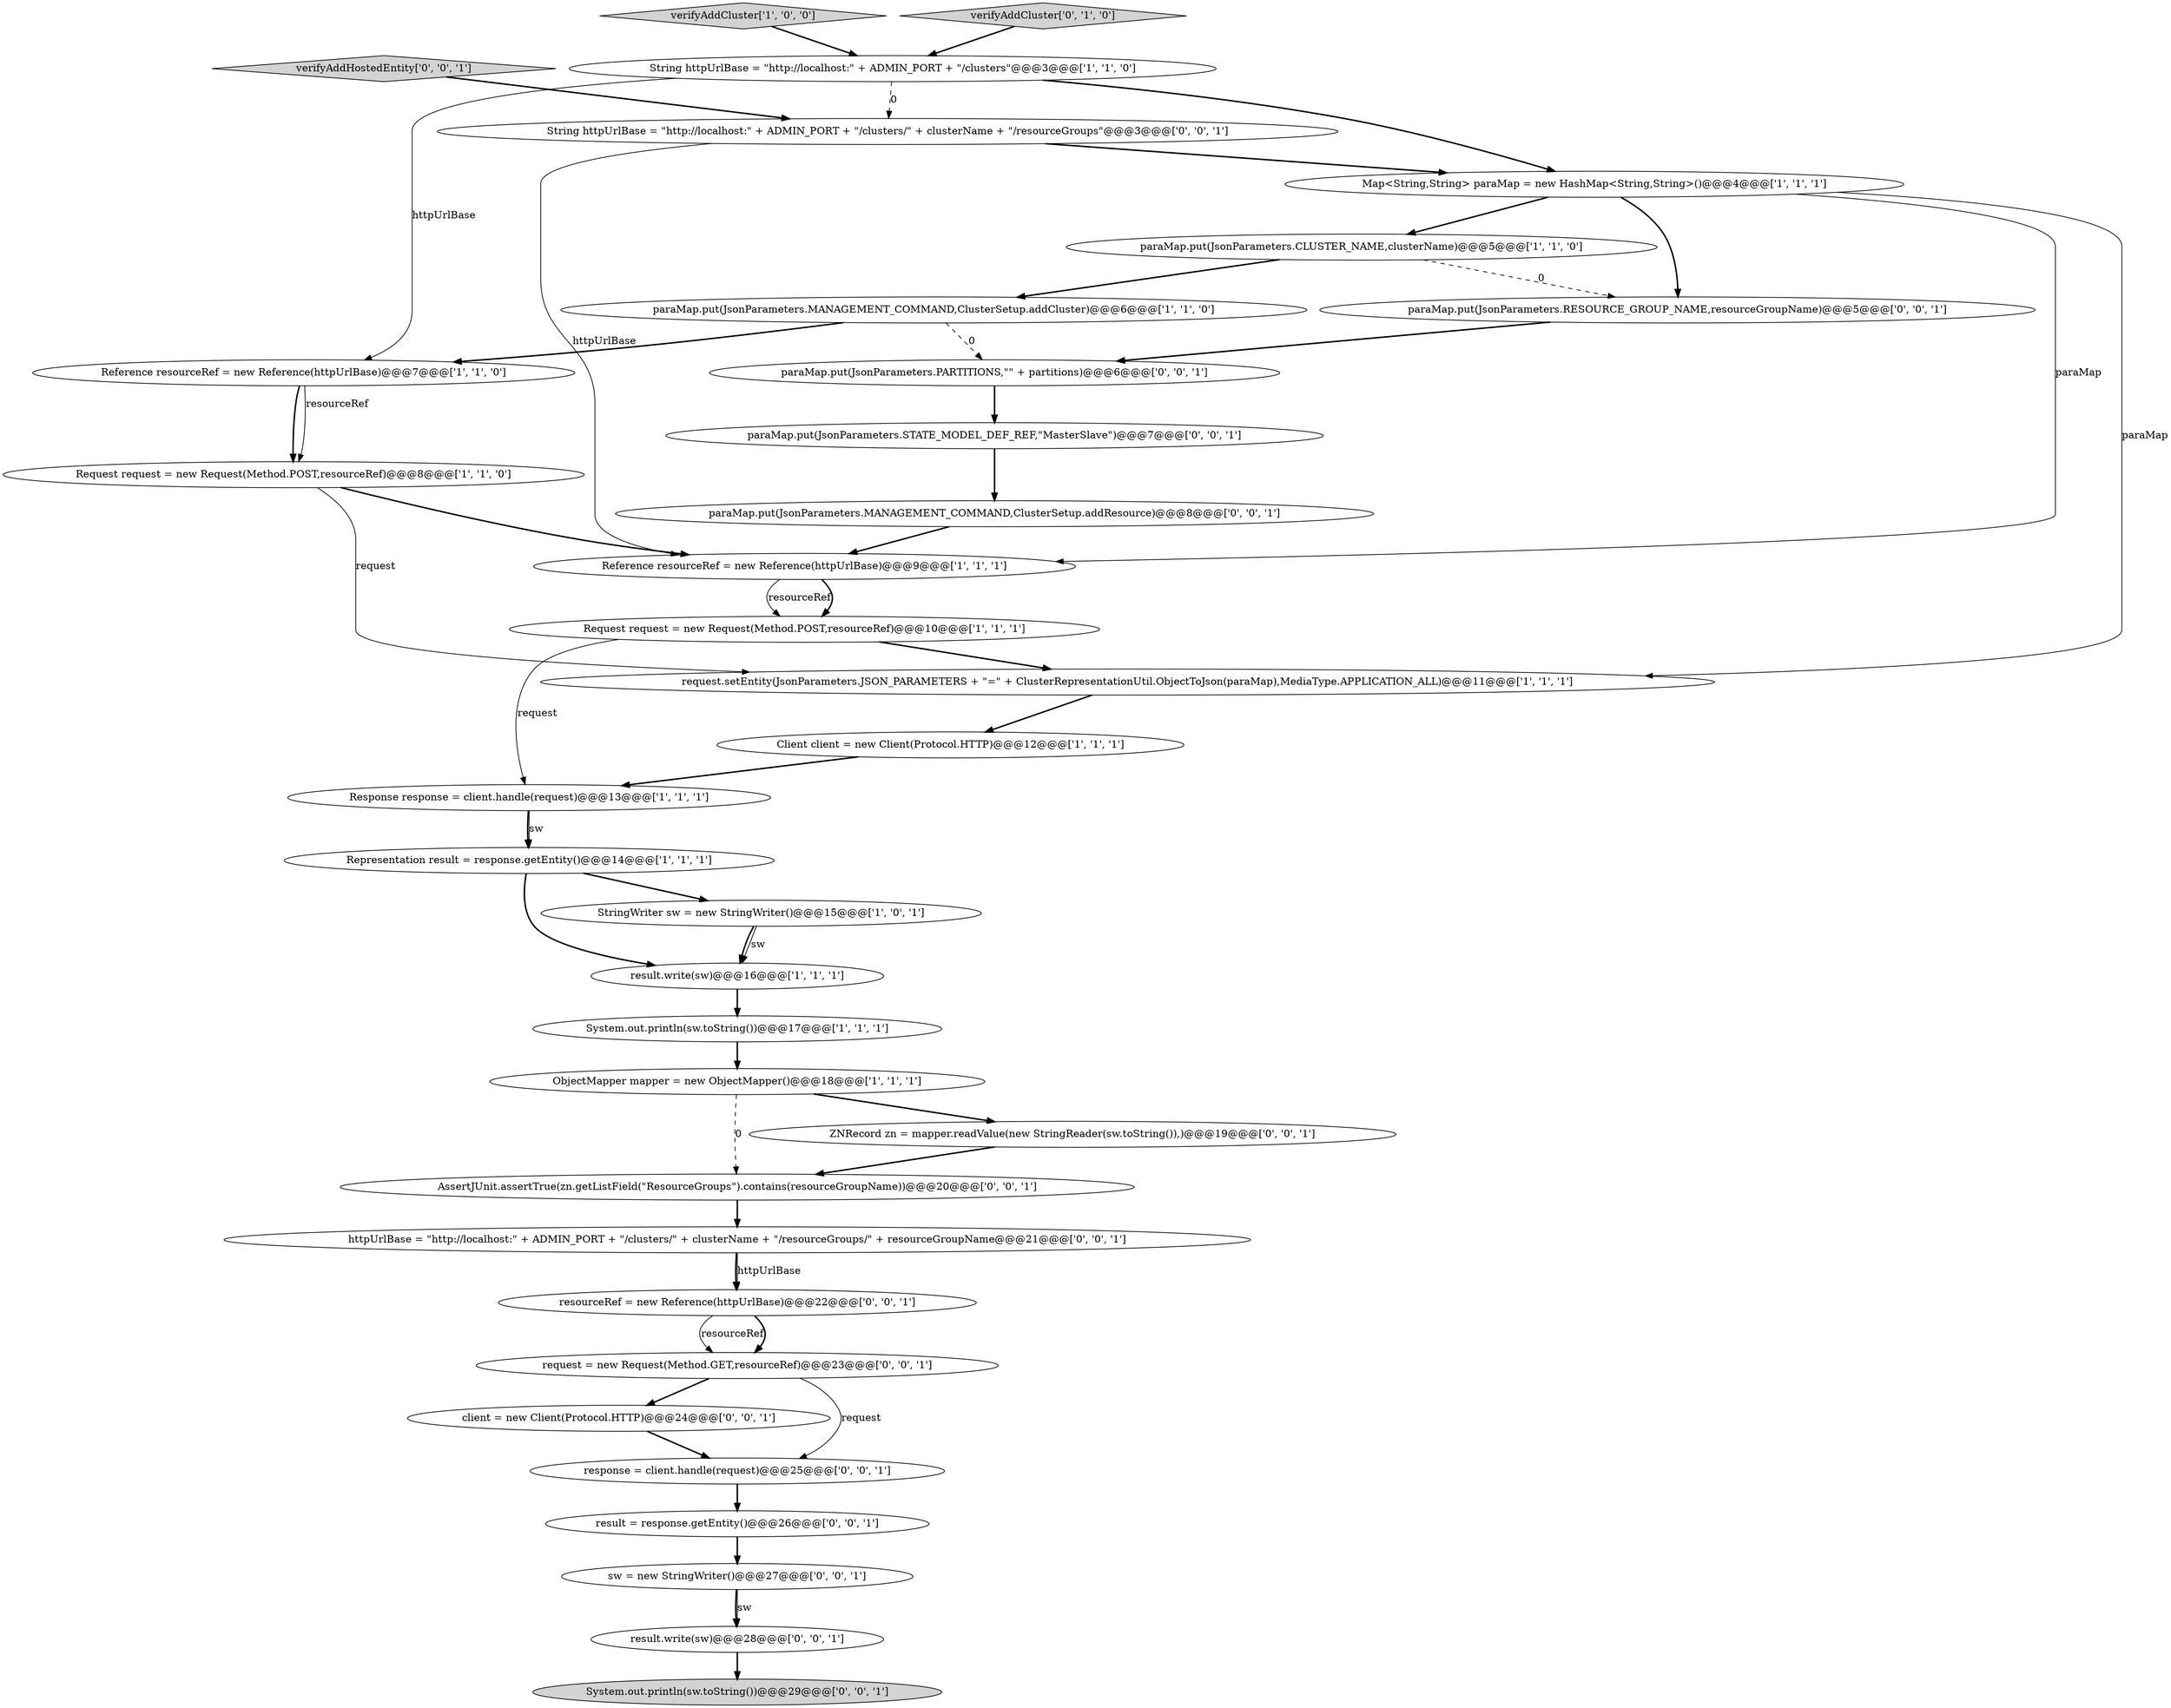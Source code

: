 digraph {
26 [style = filled, label = "paraMap.put(JsonParameters.RESOURCE_GROUP_NAME,resourceGroupName)@@@5@@@['0', '0', '1']", fillcolor = white, shape = ellipse image = "AAA0AAABBB3BBB"];
4 [style = filled, label = "verifyAddCluster['1', '0', '0']", fillcolor = lightgray, shape = diamond image = "AAA0AAABBB1BBB"];
18 [style = filled, label = "verifyAddHostedEntity['0', '0', '1']", fillcolor = lightgray, shape = diamond image = "AAA0AAABBB3BBB"];
10 [style = filled, label = "Request request = new Request(Method.POST,resourceRef)@@@8@@@['1', '1', '0']", fillcolor = white, shape = ellipse image = "AAA0AAABBB1BBB"];
22 [style = filled, label = "sw = new StringWriter()@@@27@@@['0', '0', '1']", fillcolor = white, shape = ellipse image = "AAA0AAABBB3BBB"];
23 [style = filled, label = "client = new Client(Protocol.HTTP)@@@24@@@['0', '0', '1']", fillcolor = white, shape = ellipse image = "AAA0AAABBB3BBB"];
9 [style = filled, label = "String httpUrlBase = \"http://localhost:\" + ADMIN_PORT + \"/clusters\"@@@3@@@['1', '1', '0']", fillcolor = white, shape = ellipse image = "AAA0AAABBB1BBB"];
2 [style = filled, label = "Representation result = response.getEntity()@@@14@@@['1', '1', '1']", fillcolor = white, shape = ellipse image = "AAA0AAABBB1BBB"];
0 [style = filled, label = "Reference resourceRef = new Reference(httpUrlBase)@@@7@@@['1', '1', '0']", fillcolor = white, shape = ellipse image = "AAA0AAABBB1BBB"];
30 [style = filled, label = "String httpUrlBase = \"http://localhost:\" + ADMIN_PORT + \"/clusters/\" + clusterName + \"/resourceGroups\"@@@3@@@['0', '0', '1']", fillcolor = white, shape = ellipse image = "AAA0AAABBB3BBB"];
28 [style = filled, label = "result = response.getEntity()@@@26@@@['0', '0', '1']", fillcolor = white, shape = ellipse image = "AAA0AAABBB3BBB"];
1 [style = filled, label = "Map<String,String> paraMap = new HashMap<String,String>()@@@4@@@['1', '1', '1']", fillcolor = white, shape = ellipse image = "AAA0AAABBB1BBB"];
11 [style = filled, label = "result.write(sw)@@@16@@@['1', '1', '1']", fillcolor = white, shape = ellipse image = "AAA0AAABBB1BBB"];
17 [style = filled, label = "verifyAddCluster['0', '1', '0']", fillcolor = lightgray, shape = diamond image = "AAA0AAABBB2BBB"];
34 [style = filled, label = "result.write(sw)@@@28@@@['0', '0', '1']", fillcolor = white, shape = ellipse image = "AAA0AAABBB3BBB"];
24 [style = filled, label = "System.out.println(sw.toString())@@@29@@@['0', '0', '1']", fillcolor = lightgray, shape = ellipse image = "AAA0AAABBB3BBB"];
13 [style = filled, label = "paraMap.put(JsonParameters.MANAGEMENT_COMMAND,ClusterSetup.addCluster)@@@6@@@['1', '1', '0']", fillcolor = white, shape = ellipse image = "AAA0AAABBB1BBB"];
3 [style = filled, label = "Reference resourceRef = new Reference(httpUrlBase)@@@9@@@['1', '1', '1']", fillcolor = white, shape = ellipse image = "AAA0AAABBB1BBB"];
32 [style = filled, label = "paraMap.put(JsonParameters.STATE_MODEL_DEF_REF,\"MasterSlave\")@@@7@@@['0', '0', '1']", fillcolor = white, shape = ellipse image = "AAA0AAABBB3BBB"];
25 [style = filled, label = "request = new Request(Method.GET,resourceRef)@@@23@@@['0', '0', '1']", fillcolor = white, shape = ellipse image = "AAA0AAABBB3BBB"];
19 [style = filled, label = "AssertJUnit.assertTrue(zn.getListField(\"ResourceGroups\").contains(resourceGroupName))@@@20@@@['0', '0', '1']", fillcolor = white, shape = ellipse image = "AAA0AAABBB3BBB"];
7 [style = filled, label = "request.setEntity(JsonParameters.JSON_PARAMETERS + \"=\" + ClusterRepresentationUtil.ObjectToJson(paraMap),MediaType.APPLICATION_ALL)@@@11@@@['1', '1', '1']", fillcolor = white, shape = ellipse image = "AAA0AAABBB1BBB"];
27 [style = filled, label = "paraMap.put(JsonParameters.PARTITIONS,\"\" + partitions)@@@6@@@['0', '0', '1']", fillcolor = white, shape = ellipse image = "AAA0AAABBB3BBB"];
12 [style = filled, label = "Response response = client.handle(request)@@@13@@@['1', '1', '1']", fillcolor = white, shape = ellipse image = "AAA0AAABBB1BBB"];
8 [style = filled, label = "Request request = new Request(Method.POST,resourceRef)@@@10@@@['1', '1', '1']", fillcolor = white, shape = ellipse image = "AAA0AAABBB1BBB"];
6 [style = filled, label = "Client client = new Client(Protocol.HTTP)@@@12@@@['1', '1', '1']", fillcolor = white, shape = ellipse image = "AAA0AAABBB1BBB"];
15 [style = filled, label = "ObjectMapper mapper = new ObjectMapper()@@@18@@@['1', '1', '1']", fillcolor = white, shape = ellipse image = "AAA0AAABBB1BBB"];
5 [style = filled, label = "StringWriter sw = new StringWriter()@@@15@@@['1', '0', '1']", fillcolor = white, shape = ellipse image = "AAA0AAABBB1BBB"];
21 [style = filled, label = "ZNRecord zn = mapper.readValue(new StringReader(sw.toString()),)@@@19@@@['0', '0', '1']", fillcolor = white, shape = ellipse image = "AAA0AAABBB3BBB"];
33 [style = filled, label = "httpUrlBase = \"http://localhost:\" + ADMIN_PORT + \"/clusters/\" + clusterName + \"/resourceGroups/\" + resourceGroupName@@@21@@@['0', '0', '1']", fillcolor = white, shape = ellipse image = "AAA0AAABBB3BBB"];
16 [style = filled, label = "System.out.println(sw.toString())@@@17@@@['1', '1', '1']", fillcolor = white, shape = ellipse image = "AAA0AAABBB1BBB"];
20 [style = filled, label = "response = client.handle(request)@@@25@@@['0', '0', '1']", fillcolor = white, shape = ellipse image = "AAA0AAABBB3BBB"];
31 [style = filled, label = "resourceRef = new Reference(httpUrlBase)@@@22@@@['0', '0', '1']", fillcolor = white, shape = ellipse image = "AAA0AAABBB3BBB"];
14 [style = filled, label = "paraMap.put(JsonParameters.CLUSTER_NAME,clusterName)@@@5@@@['1', '1', '0']", fillcolor = white, shape = ellipse image = "AAA0AAABBB1BBB"];
29 [style = filled, label = "paraMap.put(JsonParameters.MANAGEMENT_COMMAND,ClusterSetup.addResource)@@@8@@@['0', '0', '1']", fillcolor = white, shape = ellipse image = "AAA0AAABBB3BBB"];
25->23 [style = bold, label=""];
8->12 [style = solid, label="request"];
29->3 [style = bold, label=""];
33->31 [style = bold, label=""];
13->0 [style = bold, label=""];
9->0 [style = solid, label="httpUrlBase"];
2->11 [style = bold, label=""];
2->5 [style = bold, label=""];
30->3 [style = solid, label="httpUrlBase"];
34->24 [style = bold, label=""];
12->2 [style = bold, label=""];
25->20 [style = solid, label="request"];
14->13 [style = bold, label=""];
7->6 [style = bold, label=""];
16->15 [style = bold, label=""];
5->11 [style = solid, label="sw"];
27->32 [style = bold, label=""];
15->21 [style = bold, label=""];
11->16 [style = bold, label=""];
14->26 [style = dashed, label="0"];
1->14 [style = bold, label=""];
26->27 [style = bold, label=""];
1->3 [style = solid, label="paraMap"];
19->33 [style = bold, label=""];
10->3 [style = bold, label=""];
0->10 [style = bold, label=""];
28->22 [style = bold, label=""];
33->31 [style = solid, label="httpUrlBase"];
15->19 [style = dashed, label="0"];
21->19 [style = bold, label=""];
0->10 [style = solid, label="resourceRef"];
12->2 [style = solid, label="sw"];
3->8 [style = solid, label="resourceRef"];
22->34 [style = bold, label=""];
9->30 [style = dashed, label="0"];
13->27 [style = dashed, label="0"];
5->11 [style = bold, label=""];
23->20 [style = bold, label=""];
4->9 [style = bold, label=""];
17->9 [style = bold, label=""];
3->8 [style = bold, label=""];
6->12 [style = bold, label=""];
20->28 [style = bold, label=""];
22->34 [style = solid, label="sw"];
1->7 [style = solid, label="paraMap"];
8->7 [style = bold, label=""];
1->26 [style = bold, label=""];
31->25 [style = solid, label="resourceRef"];
30->1 [style = bold, label=""];
10->7 [style = solid, label="request"];
32->29 [style = bold, label=""];
9->1 [style = bold, label=""];
18->30 [style = bold, label=""];
31->25 [style = bold, label=""];
}
